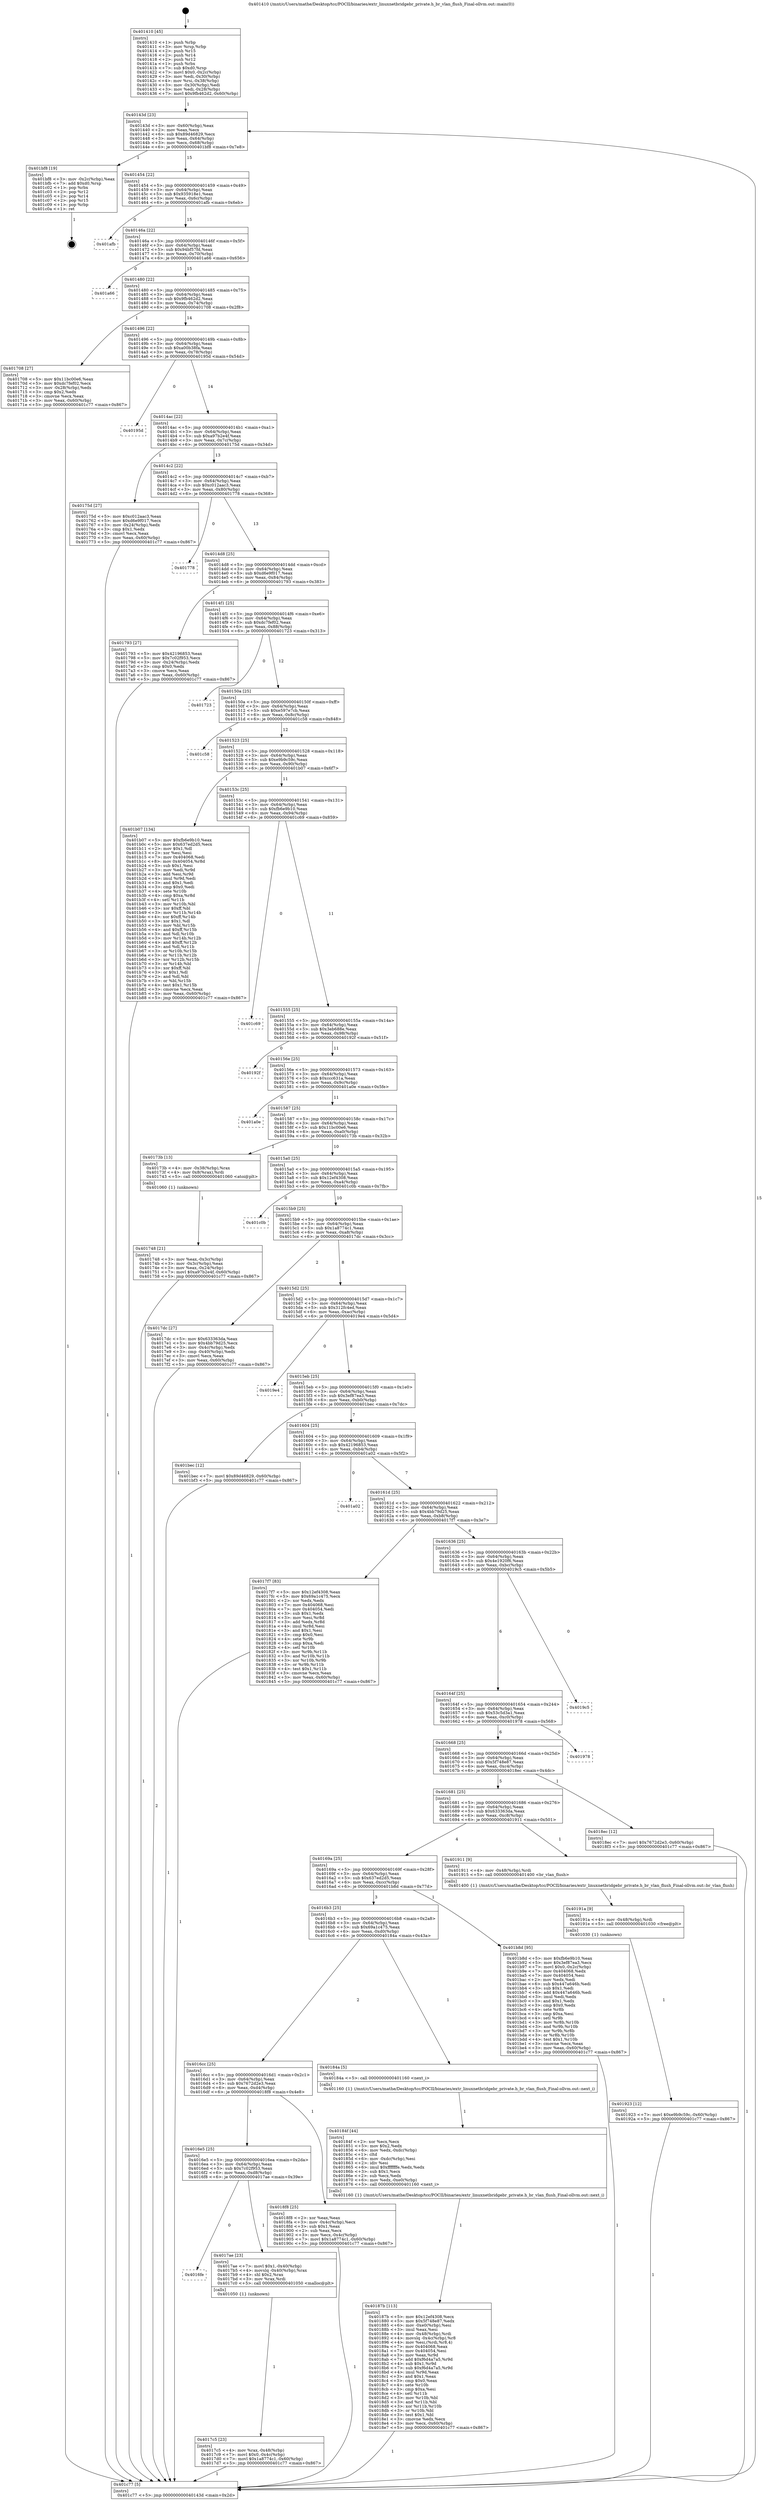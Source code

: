 digraph "0x401410" {
  label = "0x401410 (/mnt/c/Users/mathe/Desktop/tcc/POCII/binaries/extr_linuxnetbridgebr_private.h_br_vlan_flush_Final-ollvm.out::main(0))"
  labelloc = "t"
  node[shape=record]

  Entry [label="",width=0.3,height=0.3,shape=circle,fillcolor=black,style=filled]
  "0x40143d" [label="{
     0x40143d [23]\l
     | [instrs]\l
     &nbsp;&nbsp;0x40143d \<+3\>: mov -0x60(%rbp),%eax\l
     &nbsp;&nbsp;0x401440 \<+2\>: mov %eax,%ecx\l
     &nbsp;&nbsp;0x401442 \<+6\>: sub $0x89d46829,%ecx\l
     &nbsp;&nbsp;0x401448 \<+3\>: mov %eax,-0x64(%rbp)\l
     &nbsp;&nbsp;0x40144b \<+3\>: mov %ecx,-0x68(%rbp)\l
     &nbsp;&nbsp;0x40144e \<+6\>: je 0000000000401bf8 \<main+0x7e8\>\l
  }"]
  "0x401bf8" [label="{
     0x401bf8 [19]\l
     | [instrs]\l
     &nbsp;&nbsp;0x401bf8 \<+3\>: mov -0x2c(%rbp),%eax\l
     &nbsp;&nbsp;0x401bfb \<+7\>: add $0xd0,%rsp\l
     &nbsp;&nbsp;0x401c02 \<+1\>: pop %rbx\l
     &nbsp;&nbsp;0x401c03 \<+2\>: pop %r12\l
     &nbsp;&nbsp;0x401c05 \<+2\>: pop %r14\l
     &nbsp;&nbsp;0x401c07 \<+2\>: pop %r15\l
     &nbsp;&nbsp;0x401c09 \<+1\>: pop %rbp\l
     &nbsp;&nbsp;0x401c0a \<+1\>: ret\l
  }"]
  "0x401454" [label="{
     0x401454 [22]\l
     | [instrs]\l
     &nbsp;&nbsp;0x401454 \<+5\>: jmp 0000000000401459 \<main+0x49\>\l
     &nbsp;&nbsp;0x401459 \<+3\>: mov -0x64(%rbp),%eax\l
     &nbsp;&nbsp;0x40145c \<+5\>: sub $0x935918e1,%eax\l
     &nbsp;&nbsp;0x401461 \<+3\>: mov %eax,-0x6c(%rbp)\l
     &nbsp;&nbsp;0x401464 \<+6\>: je 0000000000401afb \<main+0x6eb\>\l
  }"]
  Exit [label="",width=0.3,height=0.3,shape=circle,fillcolor=black,style=filled,peripheries=2]
  "0x401afb" [label="{
     0x401afb\l
  }", style=dashed]
  "0x40146a" [label="{
     0x40146a [22]\l
     | [instrs]\l
     &nbsp;&nbsp;0x40146a \<+5\>: jmp 000000000040146f \<main+0x5f\>\l
     &nbsp;&nbsp;0x40146f \<+3\>: mov -0x64(%rbp),%eax\l
     &nbsp;&nbsp;0x401472 \<+5\>: sub $0x94bf57fd,%eax\l
     &nbsp;&nbsp;0x401477 \<+3\>: mov %eax,-0x70(%rbp)\l
     &nbsp;&nbsp;0x40147a \<+6\>: je 0000000000401a66 \<main+0x656\>\l
  }"]
  "0x401923" [label="{
     0x401923 [12]\l
     | [instrs]\l
     &nbsp;&nbsp;0x401923 \<+7\>: movl $0xe9b9c59c,-0x60(%rbp)\l
     &nbsp;&nbsp;0x40192a \<+5\>: jmp 0000000000401c77 \<main+0x867\>\l
  }"]
  "0x401a66" [label="{
     0x401a66\l
  }", style=dashed]
  "0x401480" [label="{
     0x401480 [22]\l
     | [instrs]\l
     &nbsp;&nbsp;0x401480 \<+5\>: jmp 0000000000401485 \<main+0x75\>\l
     &nbsp;&nbsp;0x401485 \<+3\>: mov -0x64(%rbp),%eax\l
     &nbsp;&nbsp;0x401488 \<+5\>: sub $0x9fb462d2,%eax\l
     &nbsp;&nbsp;0x40148d \<+3\>: mov %eax,-0x74(%rbp)\l
     &nbsp;&nbsp;0x401490 \<+6\>: je 0000000000401708 \<main+0x2f8\>\l
  }"]
  "0x40191a" [label="{
     0x40191a [9]\l
     | [instrs]\l
     &nbsp;&nbsp;0x40191a \<+4\>: mov -0x48(%rbp),%rdi\l
     &nbsp;&nbsp;0x40191e \<+5\>: call 0000000000401030 \<free@plt\>\l
     | [calls]\l
     &nbsp;&nbsp;0x401030 \{1\} (unknown)\l
  }"]
  "0x401708" [label="{
     0x401708 [27]\l
     | [instrs]\l
     &nbsp;&nbsp;0x401708 \<+5\>: mov $0x11bc00e6,%eax\l
     &nbsp;&nbsp;0x40170d \<+5\>: mov $0xdc7fef02,%ecx\l
     &nbsp;&nbsp;0x401712 \<+3\>: mov -0x28(%rbp),%edx\l
     &nbsp;&nbsp;0x401715 \<+3\>: cmp $0x2,%edx\l
     &nbsp;&nbsp;0x401718 \<+3\>: cmovne %ecx,%eax\l
     &nbsp;&nbsp;0x40171b \<+3\>: mov %eax,-0x60(%rbp)\l
     &nbsp;&nbsp;0x40171e \<+5\>: jmp 0000000000401c77 \<main+0x867\>\l
  }"]
  "0x401496" [label="{
     0x401496 [22]\l
     | [instrs]\l
     &nbsp;&nbsp;0x401496 \<+5\>: jmp 000000000040149b \<main+0x8b\>\l
     &nbsp;&nbsp;0x40149b \<+3\>: mov -0x64(%rbp),%eax\l
     &nbsp;&nbsp;0x40149e \<+5\>: sub $0xa00b38fa,%eax\l
     &nbsp;&nbsp;0x4014a3 \<+3\>: mov %eax,-0x78(%rbp)\l
     &nbsp;&nbsp;0x4014a6 \<+6\>: je 000000000040195d \<main+0x54d\>\l
  }"]
  "0x401c77" [label="{
     0x401c77 [5]\l
     | [instrs]\l
     &nbsp;&nbsp;0x401c77 \<+5\>: jmp 000000000040143d \<main+0x2d\>\l
  }"]
  "0x401410" [label="{
     0x401410 [45]\l
     | [instrs]\l
     &nbsp;&nbsp;0x401410 \<+1\>: push %rbp\l
     &nbsp;&nbsp;0x401411 \<+3\>: mov %rsp,%rbp\l
     &nbsp;&nbsp;0x401414 \<+2\>: push %r15\l
     &nbsp;&nbsp;0x401416 \<+2\>: push %r14\l
     &nbsp;&nbsp;0x401418 \<+2\>: push %r12\l
     &nbsp;&nbsp;0x40141a \<+1\>: push %rbx\l
     &nbsp;&nbsp;0x40141b \<+7\>: sub $0xd0,%rsp\l
     &nbsp;&nbsp;0x401422 \<+7\>: movl $0x0,-0x2c(%rbp)\l
     &nbsp;&nbsp;0x401429 \<+3\>: mov %edi,-0x30(%rbp)\l
     &nbsp;&nbsp;0x40142c \<+4\>: mov %rsi,-0x38(%rbp)\l
     &nbsp;&nbsp;0x401430 \<+3\>: mov -0x30(%rbp),%edi\l
     &nbsp;&nbsp;0x401433 \<+3\>: mov %edi,-0x28(%rbp)\l
     &nbsp;&nbsp;0x401436 \<+7\>: movl $0x9fb462d2,-0x60(%rbp)\l
  }"]
  "0x40187b" [label="{
     0x40187b [113]\l
     | [instrs]\l
     &nbsp;&nbsp;0x40187b \<+5\>: mov $0x12ef4308,%ecx\l
     &nbsp;&nbsp;0x401880 \<+5\>: mov $0x5f748e87,%edx\l
     &nbsp;&nbsp;0x401885 \<+6\>: mov -0xe0(%rbp),%esi\l
     &nbsp;&nbsp;0x40188b \<+3\>: imul %eax,%esi\l
     &nbsp;&nbsp;0x40188e \<+4\>: mov -0x48(%rbp),%rdi\l
     &nbsp;&nbsp;0x401892 \<+4\>: movslq -0x4c(%rbp),%r8\l
     &nbsp;&nbsp;0x401896 \<+4\>: mov %esi,(%rdi,%r8,4)\l
     &nbsp;&nbsp;0x40189a \<+7\>: mov 0x404068,%eax\l
     &nbsp;&nbsp;0x4018a1 \<+7\>: mov 0x404054,%esi\l
     &nbsp;&nbsp;0x4018a8 \<+3\>: mov %eax,%r9d\l
     &nbsp;&nbsp;0x4018ab \<+7\>: add $0xf6d4a7a5,%r9d\l
     &nbsp;&nbsp;0x4018b2 \<+4\>: sub $0x1,%r9d\l
     &nbsp;&nbsp;0x4018b6 \<+7\>: sub $0xf6d4a7a5,%r9d\l
     &nbsp;&nbsp;0x4018bd \<+4\>: imul %r9d,%eax\l
     &nbsp;&nbsp;0x4018c1 \<+3\>: and $0x1,%eax\l
     &nbsp;&nbsp;0x4018c4 \<+3\>: cmp $0x0,%eax\l
     &nbsp;&nbsp;0x4018c7 \<+4\>: sete %r10b\l
     &nbsp;&nbsp;0x4018cb \<+3\>: cmp $0xa,%esi\l
     &nbsp;&nbsp;0x4018ce \<+4\>: setl %r11b\l
     &nbsp;&nbsp;0x4018d2 \<+3\>: mov %r10b,%bl\l
     &nbsp;&nbsp;0x4018d5 \<+3\>: and %r11b,%bl\l
     &nbsp;&nbsp;0x4018d8 \<+3\>: xor %r11b,%r10b\l
     &nbsp;&nbsp;0x4018db \<+3\>: or %r10b,%bl\l
     &nbsp;&nbsp;0x4018de \<+3\>: test $0x1,%bl\l
     &nbsp;&nbsp;0x4018e1 \<+3\>: cmovne %edx,%ecx\l
     &nbsp;&nbsp;0x4018e4 \<+3\>: mov %ecx,-0x60(%rbp)\l
     &nbsp;&nbsp;0x4018e7 \<+5\>: jmp 0000000000401c77 \<main+0x867\>\l
  }"]
  "0x40195d" [label="{
     0x40195d\l
  }", style=dashed]
  "0x4014ac" [label="{
     0x4014ac [22]\l
     | [instrs]\l
     &nbsp;&nbsp;0x4014ac \<+5\>: jmp 00000000004014b1 \<main+0xa1\>\l
     &nbsp;&nbsp;0x4014b1 \<+3\>: mov -0x64(%rbp),%eax\l
     &nbsp;&nbsp;0x4014b4 \<+5\>: sub $0xa97b2e4f,%eax\l
     &nbsp;&nbsp;0x4014b9 \<+3\>: mov %eax,-0x7c(%rbp)\l
     &nbsp;&nbsp;0x4014bc \<+6\>: je 000000000040175d \<main+0x34d\>\l
  }"]
  "0x40184f" [label="{
     0x40184f [44]\l
     | [instrs]\l
     &nbsp;&nbsp;0x40184f \<+2\>: xor %ecx,%ecx\l
     &nbsp;&nbsp;0x401851 \<+5\>: mov $0x2,%edx\l
     &nbsp;&nbsp;0x401856 \<+6\>: mov %edx,-0xdc(%rbp)\l
     &nbsp;&nbsp;0x40185c \<+1\>: cltd\l
     &nbsp;&nbsp;0x40185d \<+6\>: mov -0xdc(%rbp),%esi\l
     &nbsp;&nbsp;0x401863 \<+2\>: idiv %esi\l
     &nbsp;&nbsp;0x401865 \<+6\>: imul $0xfffffffe,%edx,%edx\l
     &nbsp;&nbsp;0x40186b \<+3\>: sub $0x1,%ecx\l
     &nbsp;&nbsp;0x40186e \<+2\>: sub %ecx,%edx\l
     &nbsp;&nbsp;0x401870 \<+6\>: mov %edx,-0xe0(%rbp)\l
     &nbsp;&nbsp;0x401876 \<+5\>: call 0000000000401160 \<next_i\>\l
     | [calls]\l
     &nbsp;&nbsp;0x401160 \{1\} (/mnt/c/Users/mathe/Desktop/tcc/POCII/binaries/extr_linuxnetbridgebr_private.h_br_vlan_flush_Final-ollvm.out::next_i)\l
  }"]
  "0x40175d" [label="{
     0x40175d [27]\l
     | [instrs]\l
     &nbsp;&nbsp;0x40175d \<+5\>: mov $0xc012aac3,%eax\l
     &nbsp;&nbsp;0x401762 \<+5\>: mov $0xd6e9f017,%ecx\l
     &nbsp;&nbsp;0x401767 \<+3\>: mov -0x24(%rbp),%edx\l
     &nbsp;&nbsp;0x40176a \<+3\>: cmp $0x1,%edx\l
     &nbsp;&nbsp;0x40176d \<+3\>: cmovl %ecx,%eax\l
     &nbsp;&nbsp;0x401770 \<+3\>: mov %eax,-0x60(%rbp)\l
     &nbsp;&nbsp;0x401773 \<+5\>: jmp 0000000000401c77 \<main+0x867\>\l
  }"]
  "0x4014c2" [label="{
     0x4014c2 [22]\l
     | [instrs]\l
     &nbsp;&nbsp;0x4014c2 \<+5\>: jmp 00000000004014c7 \<main+0xb7\>\l
     &nbsp;&nbsp;0x4014c7 \<+3\>: mov -0x64(%rbp),%eax\l
     &nbsp;&nbsp;0x4014ca \<+5\>: sub $0xc012aac3,%eax\l
     &nbsp;&nbsp;0x4014cf \<+3\>: mov %eax,-0x80(%rbp)\l
     &nbsp;&nbsp;0x4014d2 \<+6\>: je 0000000000401778 \<main+0x368\>\l
  }"]
  "0x4017c5" [label="{
     0x4017c5 [23]\l
     | [instrs]\l
     &nbsp;&nbsp;0x4017c5 \<+4\>: mov %rax,-0x48(%rbp)\l
     &nbsp;&nbsp;0x4017c9 \<+7\>: movl $0x0,-0x4c(%rbp)\l
     &nbsp;&nbsp;0x4017d0 \<+7\>: movl $0x1a8774c1,-0x60(%rbp)\l
     &nbsp;&nbsp;0x4017d7 \<+5\>: jmp 0000000000401c77 \<main+0x867\>\l
  }"]
  "0x401778" [label="{
     0x401778\l
  }", style=dashed]
  "0x4014d8" [label="{
     0x4014d8 [25]\l
     | [instrs]\l
     &nbsp;&nbsp;0x4014d8 \<+5\>: jmp 00000000004014dd \<main+0xcd\>\l
     &nbsp;&nbsp;0x4014dd \<+3\>: mov -0x64(%rbp),%eax\l
     &nbsp;&nbsp;0x4014e0 \<+5\>: sub $0xd6e9f017,%eax\l
     &nbsp;&nbsp;0x4014e5 \<+6\>: mov %eax,-0x84(%rbp)\l
     &nbsp;&nbsp;0x4014eb \<+6\>: je 0000000000401793 \<main+0x383\>\l
  }"]
  "0x4016fe" [label="{
     0x4016fe\l
  }", style=dashed]
  "0x401793" [label="{
     0x401793 [27]\l
     | [instrs]\l
     &nbsp;&nbsp;0x401793 \<+5\>: mov $0x42196853,%eax\l
     &nbsp;&nbsp;0x401798 \<+5\>: mov $0x7c02f953,%ecx\l
     &nbsp;&nbsp;0x40179d \<+3\>: mov -0x24(%rbp),%edx\l
     &nbsp;&nbsp;0x4017a0 \<+3\>: cmp $0x0,%edx\l
     &nbsp;&nbsp;0x4017a3 \<+3\>: cmove %ecx,%eax\l
     &nbsp;&nbsp;0x4017a6 \<+3\>: mov %eax,-0x60(%rbp)\l
     &nbsp;&nbsp;0x4017a9 \<+5\>: jmp 0000000000401c77 \<main+0x867\>\l
  }"]
  "0x4014f1" [label="{
     0x4014f1 [25]\l
     | [instrs]\l
     &nbsp;&nbsp;0x4014f1 \<+5\>: jmp 00000000004014f6 \<main+0xe6\>\l
     &nbsp;&nbsp;0x4014f6 \<+3\>: mov -0x64(%rbp),%eax\l
     &nbsp;&nbsp;0x4014f9 \<+5\>: sub $0xdc7fef02,%eax\l
     &nbsp;&nbsp;0x4014fe \<+6\>: mov %eax,-0x88(%rbp)\l
     &nbsp;&nbsp;0x401504 \<+6\>: je 0000000000401723 \<main+0x313\>\l
  }"]
  "0x4017ae" [label="{
     0x4017ae [23]\l
     | [instrs]\l
     &nbsp;&nbsp;0x4017ae \<+7\>: movl $0x1,-0x40(%rbp)\l
     &nbsp;&nbsp;0x4017b5 \<+4\>: movslq -0x40(%rbp),%rax\l
     &nbsp;&nbsp;0x4017b9 \<+4\>: shl $0x2,%rax\l
     &nbsp;&nbsp;0x4017bd \<+3\>: mov %rax,%rdi\l
     &nbsp;&nbsp;0x4017c0 \<+5\>: call 0000000000401050 \<malloc@plt\>\l
     | [calls]\l
     &nbsp;&nbsp;0x401050 \{1\} (unknown)\l
  }"]
  "0x401723" [label="{
     0x401723\l
  }", style=dashed]
  "0x40150a" [label="{
     0x40150a [25]\l
     | [instrs]\l
     &nbsp;&nbsp;0x40150a \<+5\>: jmp 000000000040150f \<main+0xff\>\l
     &nbsp;&nbsp;0x40150f \<+3\>: mov -0x64(%rbp),%eax\l
     &nbsp;&nbsp;0x401512 \<+5\>: sub $0xe597e7cb,%eax\l
     &nbsp;&nbsp;0x401517 \<+6\>: mov %eax,-0x8c(%rbp)\l
     &nbsp;&nbsp;0x40151d \<+6\>: je 0000000000401c58 \<main+0x848\>\l
  }"]
  "0x4016e5" [label="{
     0x4016e5 [25]\l
     | [instrs]\l
     &nbsp;&nbsp;0x4016e5 \<+5\>: jmp 00000000004016ea \<main+0x2da\>\l
     &nbsp;&nbsp;0x4016ea \<+3\>: mov -0x64(%rbp),%eax\l
     &nbsp;&nbsp;0x4016ed \<+5\>: sub $0x7c02f953,%eax\l
     &nbsp;&nbsp;0x4016f2 \<+6\>: mov %eax,-0xd8(%rbp)\l
     &nbsp;&nbsp;0x4016f8 \<+6\>: je 00000000004017ae \<main+0x39e\>\l
  }"]
  "0x401c58" [label="{
     0x401c58\l
  }", style=dashed]
  "0x401523" [label="{
     0x401523 [25]\l
     | [instrs]\l
     &nbsp;&nbsp;0x401523 \<+5\>: jmp 0000000000401528 \<main+0x118\>\l
     &nbsp;&nbsp;0x401528 \<+3\>: mov -0x64(%rbp),%eax\l
     &nbsp;&nbsp;0x40152b \<+5\>: sub $0xe9b9c59c,%eax\l
     &nbsp;&nbsp;0x401530 \<+6\>: mov %eax,-0x90(%rbp)\l
     &nbsp;&nbsp;0x401536 \<+6\>: je 0000000000401b07 \<main+0x6f7\>\l
  }"]
  "0x4018f8" [label="{
     0x4018f8 [25]\l
     | [instrs]\l
     &nbsp;&nbsp;0x4018f8 \<+2\>: xor %eax,%eax\l
     &nbsp;&nbsp;0x4018fa \<+3\>: mov -0x4c(%rbp),%ecx\l
     &nbsp;&nbsp;0x4018fd \<+3\>: sub $0x1,%eax\l
     &nbsp;&nbsp;0x401900 \<+2\>: sub %eax,%ecx\l
     &nbsp;&nbsp;0x401902 \<+3\>: mov %ecx,-0x4c(%rbp)\l
     &nbsp;&nbsp;0x401905 \<+7\>: movl $0x1a8774c1,-0x60(%rbp)\l
     &nbsp;&nbsp;0x40190c \<+5\>: jmp 0000000000401c77 \<main+0x867\>\l
  }"]
  "0x401b07" [label="{
     0x401b07 [134]\l
     | [instrs]\l
     &nbsp;&nbsp;0x401b07 \<+5\>: mov $0xfb6e9b10,%eax\l
     &nbsp;&nbsp;0x401b0c \<+5\>: mov $0x637ed2d5,%ecx\l
     &nbsp;&nbsp;0x401b11 \<+2\>: mov $0x1,%dl\l
     &nbsp;&nbsp;0x401b13 \<+2\>: xor %esi,%esi\l
     &nbsp;&nbsp;0x401b15 \<+7\>: mov 0x404068,%edi\l
     &nbsp;&nbsp;0x401b1c \<+8\>: mov 0x404054,%r8d\l
     &nbsp;&nbsp;0x401b24 \<+3\>: sub $0x1,%esi\l
     &nbsp;&nbsp;0x401b27 \<+3\>: mov %edi,%r9d\l
     &nbsp;&nbsp;0x401b2a \<+3\>: add %esi,%r9d\l
     &nbsp;&nbsp;0x401b2d \<+4\>: imul %r9d,%edi\l
     &nbsp;&nbsp;0x401b31 \<+3\>: and $0x1,%edi\l
     &nbsp;&nbsp;0x401b34 \<+3\>: cmp $0x0,%edi\l
     &nbsp;&nbsp;0x401b37 \<+4\>: sete %r10b\l
     &nbsp;&nbsp;0x401b3b \<+4\>: cmp $0xa,%r8d\l
     &nbsp;&nbsp;0x401b3f \<+4\>: setl %r11b\l
     &nbsp;&nbsp;0x401b43 \<+3\>: mov %r10b,%bl\l
     &nbsp;&nbsp;0x401b46 \<+3\>: xor $0xff,%bl\l
     &nbsp;&nbsp;0x401b49 \<+3\>: mov %r11b,%r14b\l
     &nbsp;&nbsp;0x401b4c \<+4\>: xor $0xff,%r14b\l
     &nbsp;&nbsp;0x401b50 \<+3\>: xor $0x1,%dl\l
     &nbsp;&nbsp;0x401b53 \<+3\>: mov %bl,%r15b\l
     &nbsp;&nbsp;0x401b56 \<+4\>: and $0xff,%r15b\l
     &nbsp;&nbsp;0x401b5a \<+3\>: and %dl,%r10b\l
     &nbsp;&nbsp;0x401b5d \<+3\>: mov %r14b,%r12b\l
     &nbsp;&nbsp;0x401b60 \<+4\>: and $0xff,%r12b\l
     &nbsp;&nbsp;0x401b64 \<+3\>: and %dl,%r11b\l
     &nbsp;&nbsp;0x401b67 \<+3\>: or %r10b,%r15b\l
     &nbsp;&nbsp;0x401b6a \<+3\>: or %r11b,%r12b\l
     &nbsp;&nbsp;0x401b6d \<+3\>: xor %r12b,%r15b\l
     &nbsp;&nbsp;0x401b70 \<+3\>: or %r14b,%bl\l
     &nbsp;&nbsp;0x401b73 \<+3\>: xor $0xff,%bl\l
     &nbsp;&nbsp;0x401b76 \<+3\>: or $0x1,%dl\l
     &nbsp;&nbsp;0x401b79 \<+2\>: and %dl,%bl\l
     &nbsp;&nbsp;0x401b7b \<+3\>: or %bl,%r15b\l
     &nbsp;&nbsp;0x401b7e \<+4\>: test $0x1,%r15b\l
     &nbsp;&nbsp;0x401b82 \<+3\>: cmovne %ecx,%eax\l
     &nbsp;&nbsp;0x401b85 \<+3\>: mov %eax,-0x60(%rbp)\l
     &nbsp;&nbsp;0x401b88 \<+5\>: jmp 0000000000401c77 \<main+0x867\>\l
  }"]
  "0x40153c" [label="{
     0x40153c [25]\l
     | [instrs]\l
     &nbsp;&nbsp;0x40153c \<+5\>: jmp 0000000000401541 \<main+0x131\>\l
     &nbsp;&nbsp;0x401541 \<+3\>: mov -0x64(%rbp),%eax\l
     &nbsp;&nbsp;0x401544 \<+5\>: sub $0xfb6e9b10,%eax\l
     &nbsp;&nbsp;0x401549 \<+6\>: mov %eax,-0x94(%rbp)\l
     &nbsp;&nbsp;0x40154f \<+6\>: je 0000000000401c69 \<main+0x859\>\l
  }"]
  "0x4016cc" [label="{
     0x4016cc [25]\l
     | [instrs]\l
     &nbsp;&nbsp;0x4016cc \<+5\>: jmp 00000000004016d1 \<main+0x2c1\>\l
     &nbsp;&nbsp;0x4016d1 \<+3\>: mov -0x64(%rbp),%eax\l
     &nbsp;&nbsp;0x4016d4 \<+5\>: sub $0x7672d2e3,%eax\l
     &nbsp;&nbsp;0x4016d9 \<+6\>: mov %eax,-0xd4(%rbp)\l
     &nbsp;&nbsp;0x4016df \<+6\>: je 00000000004018f8 \<main+0x4e8\>\l
  }"]
  "0x401c69" [label="{
     0x401c69\l
  }", style=dashed]
  "0x401555" [label="{
     0x401555 [25]\l
     | [instrs]\l
     &nbsp;&nbsp;0x401555 \<+5\>: jmp 000000000040155a \<main+0x14a\>\l
     &nbsp;&nbsp;0x40155a \<+3\>: mov -0x64(%rbp),%eax\l
     &nbsp;&nbsp;0x40155d \<+5\>: sub $0x3eb688e,%eax\l
     &nbsp;&nbsp;0x401562 \<+6\>: mov %eax,-0x98(%rbp)\l
     &nbsp;&nbsp;0x401568 \<+6\>: je 000000000040192f \<main+0x51f\>\l
  }"]
  "0x40184a" [label="{
     0x40184a [5]\l
     | [instrs]\l
     &nbsp;&nbsp;0x40184a \<+5\>: call 0000000000401160 \<next_i\>\l
     | [calls]\l
     &nbsp;&nbsp;0x401160 \{1\} (/mnt/c/Users/mathe/Desktop/tcc/POCII/binaries/extr_linuxnetbridgebr_private.h_br_vlan_flush_Final-ollvm.out::next_i)\l
  }"]
  "0x40192f" [label="{
     0x40192f\l
  }", style=dashed]
  "0x40156e" [label="{
     0x40156e [25]\l
     | [instrs]\l
     &nbsp;&nbsp;0x40156e \<+5\>: jmp 0000000000401573 \<main+0x163\>\l
     &nbsp;&nbsp;0x401573 \<+3\>: mov -0x64(%rbp),%eax\l
     &nbsp;&nbsp;0x401576 \<+5\>: sub $0xccc631a,%eax\l
     &nbsp;&nbsp;0x40157b \<+6\>: mov %eax,-0x9c(%rbp)\l
     &nbsp;&nbsp;0x401581 \<+6\>: je 0000000000401a0e \<main+0x5fe\>\l
  }"]
  "0x4016b3" [label="{
     0x4016b3 [25]\l
     | [instrs]\l
     &nbsp;&nbsp;0x4016b3 \<+5\>: jmp 00000000004016b8 \<main+0x2a8\>\l
     &nbsp;&nbsp;0x4016b8 \<+3\>: mov -0x64(%rbp),%eax\l
     &nbsp;&nbsp;0x4016bb \<+5\>: sub $0x69a1c475,%eax\l
     &nbsp;&nbsp;0x4016c0 \<+6\>: mov %eax,-0xd0(%rbp)\l
     &nbsp;&nbsp;0x4016c6 \<+6\>: je 000000000040184a \<main+0x43a\>\l
  }"]
  "0x401a0e" [label="{
     0x401a0e\l
  }", style=dashed]
  "0x401587" [label="{
     0x401587 [25]\l
     | [instrs]\l
     &nbsp;&nbsp;0x401587 \<+5\>: jmp 000000000040158c \<main+0x17c\>\l
     &nbsp;&nbsp;0x40158c \<+3\>: mov -0x64(%rbp),%eax\l
     &nbsp;&nbsp;0x40158f \<+5\>: sub $0x11bc00e6,%eax\l
     &nbsp;&nbsp;0x401594 \<+6\>: mov %eax,-0xa0(%rbp)\l
     &nbsp;&nbsp;0x40159a \<+6\>: je 000000000040173b \<main+0x32b\>\l
  }"]
  "0x401b8d" [label="{
     0x401b8d [95]\l
     | [instrs]\l
     &nbsp;&nbsp;0x401b8d \<+5\>: mov $0xfb6e9b10,%eax\l
     &nbsp;&nbsp;0x401b92 \<+5\>: mov $0x3ef87ea3,%ecx\l
     &nbsp;&nbsp;0x401b97 \<+7\>: movl $0x0,-0x2c(%rbp)\l
     &nbsp;&nbsp;0x401b9e \<+7\>: mov 0x404068,%edx\l
     &nbsp;&nbsp;0x401ba5 \<+7\>: mov 0x404054,%esi\l
     &nbsp;&nbsp;0x401bac \<+2\>: mov %edx,%edi\l
     &nbsp;&nbsp;0x401bae \<+6\>: sub $0x447a646b,%edi\l
     &nbsp;&nbsp;0x401bb4 \<+3\>: sub $0x1,%edi\l
     &nbsp;&nbsp;0x401bb7 \<+6\>: add $0x447a646b,%edi\l
     &nbsp;&nbsp;0x401bbd \<+3\>: imul %edi,%edx\l
     &nbsp;&nbsp;0x401bc0 \<+3\>: and $0x1,%edx\l
     &nbsp;&nbsp;0x401bc3 \<+3\>: cmp $0x0,%edx\l
     &nbsp;&nbsp;0x401bc6 \<+4\>: sete %r8b\l
     &nbsp;&nbsp;0x401bca \<+3\>: cmp $0xa,%esi\l
     &nbsp;&nbsp;0x401bcd \<+4\>: setl %r9b\l
     &nbsp;&nbsp;0x401bd1 \<+3\>: mov %r8b,%r10b\l
     &nbsp;&nbsp;0x401bd4 \<+3\>: and %r9b,%r10b\l
     &nbsp;&nbsp;0x401bd7 \<+3\>: xor %r9b,%r8b\l
     &nbsp;&nbsp;0x401bda \<+3\>: or %r8b,%r10b\l
     &nbsp;&nbsp;0x401bdd \<+4\>: test $0x1,%r10b\l
     &nbsp;&nbsp;0x401be1 \<+3\>: cmovne %ecx,%eax\l
     &nbsp;&nbsp;0x401be4 \<+3\>: mov %eax,-0x60(%rbp)\l
     &nbsp;&nbsp;0x401be7 \<+5\>: jmp 0000000000401c77 \<main+0x867\>\l
  }"]
  "0x40173b" [label="{
     0x40173b [13]\l
     | [instrs]\l
     &nbsp;&nbsp;0x40173b \<+4\>: mov -0x38(%rbp),%rax\l
     &nbsp;&nbsp;0x40173f \<+4\>: mov 0x8(%rax),%rdi\l
     &nbsp;&nbsp;0x401743 \<+5\>: call 0000000000401060 \<atoi@plt\>\l
     | [calls]\l
     &nbsp;&nbsp;0x401060 \{1\} (unknown)\l
  }"]
  "0x4015a0" [label="{
     0x4015a0 [25]\l
     | [instrs]\l
     &nbsp;&nbsp;0x4015a0 \<+5\>: jmp 00000000004015a5 \<main+0x195\>\l
     &nbsp;&nbsp;0x4015a5 \<+3\>: mov -0x64(%rbp),%eax\l
     &nbsp;&nbsp;0x4015a8 \<+5\>: sub $0x12ef4308,%eax\l
     &nbsp;&nbsp;0x4015ad \<+6\>: mov %eax,-0xa4(%rbp)\l
     &nbsp;&nbsp;0x4015b3 \<+6\>: je 0000000000401c0b \<main+0x7fb\>\l
  }"]
  "0x401748" [label="{
     0x401748 [21]\l
     | [instrs]\l
     &nbsp;&nbsp;0x401748 \<+3\>: mov %eax,-0x3c(%rbp)\l
     &nbsp;&nbsp;0x40174b \<+3\>: mov -0x3c(%rbp),%eax\l
     &nbsp;&nbsp;0x40174e \<+3\>: mov %eax,-0x24(%rbp)\l
     &nbsp;&nbsp;0x401751 \<+7\>: movl $0xa97b2e4f,-0x60(%rbp)\l
     &nbsp;&nbsp;0x401758 \<+5\>: jmp 0000000000401c77 \<main+0x867\>\l
  }"]
  "0x40169a" [label="{
     0x40169a [25]\l
     | [instrs]\l
     &nbsp;&nbsp;0x40169a \<+5\>: jmp 000000000040169f \<main+0x28f\>\l
     &nbsp;&nbsp;0x40169f \<+3\>: mov -0x64(%rbp),%eax\l
     &nbsp;&nbsp;0x4016a2 \<+5\>: sub $0x637ed2d5,%eax\l
     &nbsp;&nbsp;0x4016a7 \<+6\>: mov %eax,-0xcc(%rbp)\l
     &nbsp;&nbsp;0x4016ad \<+6\>: je 0000000000401b8d \<main+0x77d\>\l
  }"]
  "0x401c0b" [label="{
     0x401c0b\l
  }", style=dashed]
  "0x4015b9" [label="{
     0x4015b9 [25]\l
     | [instrs]\l
     &nbsp;&nbsp;0x4015b9 \<+5\>: jmp 00000000004015be \<main+0x1ae\>\l
     &nbsp;&nbsp;0x4015be \<+3\>: mov -0x64(%rbp),%eax\l
     &nbsp;&nbsp;0x4015c1 \<+5\>: sub $0x1a8774c1,%eax\l
     &nbsp;&nbsp;0x4015c6 \<+6\>: mov %eax,-0xa8(%rbp)\l
     &nbsp;&nbsp;0x4015cc \<+6\>: je 00000000004017dc \<main+0x3cc\>\l
  }"]
  "0x401911" [label="{
     0x401911 [9]\l
     | [instrs]\l
     &nbsp;&nbsp;0x401911 \<+4\>: mov -0x48(%rbp),%rdi\l
     &nbsp;&nbsp;0x401915 \<+5\>: call 0000000000401400 \<br_vlan_flush\>\l
     | [calls]\l
     &nbsp;&nbsp;0x401400 \{1\} (/mnt/c/Users/mathe/Desktop/tcc/POCII/binaries/extr_linuxnetbridgebr_private.h_br_vlan_flush_Final-ollvm.out::br_vlan_flush)\l
  }"]
  "0x4017dc" [label="{
     0x4017dc [27]\l
     | [instrs]\l
     &nbsp;&nbsp;0x4017dc \<+5\>: mov $0x633363da,%eax\l
     &nbsp;&nbsp;0x4017e1 \<+5\>: mov $0x4bb79d25,%ecx\l
     &nbsp;&nbsp;0x4017e6 \<+3\>: mov -0x4c(%rbp),%edx\l
     &nbsp;&nbsp;0x4017e9 \<+3\>: cmp -0x40(%rbp),%edx\l
     &nbsp;&nbsp;0x4017ec \<+3\>: cmovl %ecx,%eax\l
     &nbsp;&nbsp;0x4017ef \<+3\>: mov %eax,-0x60(%rbp)\l
     &nbsp;&nbsp;0x4017f2 \<+5\>: jmp 0000000000401c77 \<main+0x867\>\l
  }"]
  "0x4015d2" [label="{
     0x4015d2 [25]\l
     | [instrs]\l
     &nbsp;&nbsp;0x4015d2 \<+5\>: jmp 00000000004015d7 \<main+0x1c7\>\l
     &nbsp;&nbsp;0x4015d7 \<+3\>: mov -0x64(%rbp),%eax\l
     &nbsp;&nbsp;0x4015da \<+5\>: sub $0x312fc4ed,%eax\l
     &nbsp;&nbsp;0x4015df \<+6\>: mov %eax,-0xac(%rbp)\l
     &nbsp;&nbsp;0x4015e5 \<+6\>: je 00000000004019e4 \<main+0x5d4\>\l
  }"]
  "0x401681" [label="{
     0x401681 [25]\l
     | [instrs]\l
     &nbsp;&nbsp;0x401681 \<+5\>: jmp 0000000000401686 \<main+0x276\>\l
     &nbsp;&nbsp;0x401686 \<+3\>: mov -0x64(%rbp),%eax\l
     &nbsp;&nbsp;0x401689 \<+5\>: sub $0x633363da,%eax\l
     &nbsp;&nbsp;0x40168e \<+6\>: mov %eax,-0xc8(%rbp)\l
     &nbsp;&nbsp;0x401694 \<+6\>: je 0000000000401911 \<main+0x501\>\l
  }"]
  "0x4019e4" [label="{
     0x4019e4\l
  }", style=dashed]
  "0x4015eb" [label="{
     0x4015eb [25]\l
     | [instrs]\l
     &nbsp;&nbsp;0x4015eb \<+5\>: jmp 00000000004015f0 \<main+0x1e0\>\l
     &nbsp;&nbsp;0x4015f0 \<+3\>: mov -0x64(%rbp),%eax\l
     &nbsp;&nbsp;0x4015f3 \<+5\>: sub $0x3ef87ea3,%eax\l
     &nbsp;&nbsp;0x4015f8 \<+6\>: mov %eax,-0xb0(%rbp)\l
     &nbsp;&nbsp;0x4015fe \<+6\>: je 0000000000401bec \<main+0x7dc\>\l
  }"]
  "0x4018ec" [label="{
     0x4018ec [12]\l
     | [instrs]\l
     &nbsp;&nbsp;0x4018ec \<+7\>: movl $0x7672d2e3,-0x60(%rbp)\l
     &nbsp;&nbsp;0x4018f3 \<+5\>: jmp 0000000000401c77 \<main+0x867\>\l
  }"]
  "0x401bec" [label="{
     0x401bec [12]\l
     | [instrs]\l
     &nbsp;&nbsp;0x401bec \<+7\>: movl $0x89d46829,-0x60(%rbp)\l
     &nbsp;&nbsp;0x401bf3 \<+5\>: jmp 0000000000401c77 \<main+0x867\>\l
  }"]
  "0x401604" [label="{
     0x401604 [25]\l
     | [instrs]\l
     &nbsp;&nbsp;0x401604 \<+5\>: jmp 0000000000401609 \<main+0x1f9\>\l
     &nbsp;&nbsp;0x401609 \<+3\>: mov -0x64(%rbp),%eax\l
     &nbsp;&nbsp;0x40160c \<+5\>: sub $0x42196853,%eax\l
     &nbsp;&nbsp;0x401611 \<+6\>: mov %eax,-0xb4(%rbp)\l
     &nbsp;&nbsp;0x401617 \<+6\>: je 0000000000401a02 \<main+0x5f2\>\l
  }"]
  "0x401668" [label="{
     0x401668 [25]\l
     | [instrs]\l
     &nbsp;&nbsp;0x401668 \<+5\>: jmp 000000000040166d \<main+0x25d\>\l
     &nbsp;&nbsp;0x40166d \<+3\>: mov -0x64(%rbp),%eax\l
     &nbsp;&nbsp;0x401670 \<+5\>: sub $0x5f748e87,%eax\l
     &nbsp;&nbsp;0x401675 \<+6\>: mov %eax,-0xc4(%rbp)\l
     &nbsp;&nbsp;0x40167b \<+6\>: je 00000000004018ec \<main+0x4dc\>\l
  }"]
  "0x401a02" [label="{
     0x401a02\l
  }", style=dashed]
  "0x40161d" [label="{
     0x40161d [25]\l
     | [instrs]\l
     &nbsp;&nbsp;0x40161d \<+5\>: jmp 0000000000401622 \<main+0x212\>\l
     &nbsp;&nbsp;0x401622 \<+3\>: mov -0x64(%rbp),%eax\l
     &nbsp;&nbsp;0x401625 \<+5\>: sub $0x4bb79d25,%eax\l
     &nbsp;&nbsp;0x40162a \<+6\>: mov %eax,-0xb8(%rbp)\l
     &nbsp;&nbsp;0x401630 \<+6\>: je 00000000004017f7 \<main+0x3e7\>\l
  }"]
  "0x401978" [label="{
     0x401978\l
  }", style=dashed]
  "0x4017f7" [label="{
     0x4017f7 [83]\l
     | [instrs]\l
     &nbsp;&nbsp;0x4017f7 \<+5\>: mov $0x12ef4308,%eax\l
     &nbsp;&nbsp;0x4017fc \<+5\>: mov $0x69a1c475,%ecx\l
     &nbsp;&nbsp;0x401801 \<+2\>: xor %edx,%edx\l
     &nbsp;&nbsp;0x401803 \<+7\>: mov 0x404068,%esi\l
     &nbsp;&nbsp;0x40180a \<+7\>: mov 0x404054,%edi\l
     &nbsp;&nbsp;0x401811 \<+3\>: sub $0x1,%edx\l
     &nbsp;&nbsp;0x401814 \<+3\>: mov %esi,%r8d\l
     &nbsp;&nbsp;0x401817 \<+3\>: add %edx,%r8d\l
     &nbsp;&nbsp;0x40181a \<+4\>: imul %r8d,%esi\l
     &nbsp;&nbsp;0x40181e \<+3\>: and $0x1,%esi\l
     &nbsp;&nbsp;0x401821 \<+3\>: cmp $0x0,%esi\l
     &nbsp;&nbsp;0x401824 \<+4\>: sete %r9b\l
     &nbsp;&nbsp;0x401828 \<+3\>: cmp $0xa,%edi\l
     &nbsp;&nbsp;0x40182b \<+4\>: setl %r10b\l
     &nbsp;&nbsp;0x40182f \<+3\>: mov %r9b,%r11b\l
     &nbsp;&nbsp;0x401832 \<+3\>: and %r10b,%r11b\l
     &nbsp;&nbsp;0x401835 \<+3\>: xor %r10b,%r9b\l
     &nbsp;&nbsp;0x401838 \<+3\>: or %r9b,%r11b\l
     &nbsp;&nbsp;0x40183b \<+4\>: test $0x1,%r11b\l
     &nbsp;&nbsp;0x40183f \<+3\>: cmovne %ecx,%eax\l
     &nbsp;&nbsp;0x401842 \<+3\>: mov %eax,-0x60(%rbp)\l
     &nbsp;&nbsp;0x401845 \<+5\>: jmp 0000000000401c77 \<main+0x867\>\l
  }"]
  "0x401636" [label="{
     0x401636 [25]\l
     | [instrs]\l
     &nbsp;&nbsp;0x401636 \<+5\>: jmp 000000000040163b \<main+0x22b\>\l
     &nbsp;&nbsp;0x40163b \<+3\>: mov -0x64(%rbp),%eax\l
     &nbsp;&nbsp;0x40163e \<+5\>: sub $0x4e1920f6,%eax\l
     &nbsp;&nbsp;0x401643 \<+6\>: mov %eax,-0xbc(%rbp)\l
     &nbsp;&nbsp;0x401649 \<+6\>: je 00000000004019c5 \<main+0x5b5\>\l
  }"]
  "0x40164f" [label="{
     0x40164f [25]\l
     | [instrs]\l
     &nbsp;&nbsp;0x40164f \<+5\>: jmp 0000000000401654 \<main+0x244\>\l
     &nbsp;&nbsp;0x401654 \<+3\>: mov -0x64(%rbp),%eax\l
     &nbsp;&nbsp;0x401657 \<+5\>: sub $0x53c5d3a1,%eax\l
     &nbsp;&nbsp;0x40165c \<+6\>: mov %eax,-0xc0(%rbp)\l
     &nbsp;&nbsp;0x401662 \<+6\>: je 0000000000401978 \<main+0x568\>\l
  }"]
  "0x4019c5" [label="{
     0x4019c5\l
  }", style=dashed]
  Entry -> "0x401410" [label=" 1"]
  "0x40143d" -> "0x401bf8" [label=" 1"]
  "0x40143d" -> "0x401454" [label=" 15"]
  "0x401bf8" -> Exit [label=" 1"]
  "0x401454" -> "0x401afb" [label=" 0"]
  "0x401454" -> "0x40146a" [label=" 15"]
  "0x401bec" -> "0x401c77" [label=" 1"]
  "0x40146a" -> "0x401a66" [label=" 0"]
  "0x40146a" -> "0x401480" [label=" 15"]
  "0x401b8d" -> "0x401c77" [label=" 1"]
  "0x401480" -> "0x401708" [label=" 1"]
  "0x401480" -> "0x401496" [label=" 14"]
  "0x401708" -> "0x401c77" [label=" 1"]
  "0x401410" -> "0x40143d" [label=" 1"]
  "0x401c77" -> "0x40143d" [label=" 15"]
  "0x401b07" -> "0x401c77" [label=" 1"]
  "0x401496" -> "0x40195d" [label=" 0"]
  "0x401496" -> "0x4014ac" [label=" 14"]
  "0x401923" -> "0x401c77" [label=" 1"]
  "0x4014ac" -> "0x40175d" [label=" 1"]
  "0x4014ac" -> "0x4014c2" [label=" 13"]
  "0x40191a" -> "0x401923" [label=" 1"]
  "0x4014c2" -> "0x401778" [label=" 0"]
  "0x4014c2" -> "0x4014d8" [label=" 13"]
  "0x401911" -> "0x40191a" [label=" 1"]
  "0x4014d8" -> "0x401793" [label=" 1"]
  "0x4014d8" -> "0x4014f1" [label=" 12"]
  "0x4018f8" -> "0x401c77" [label=" 1"]
  "0x4014f1" -> "0x401723" [label=" 0"]
  "0x4014f1" -> "0x40150a" [label=" 12"]
  "0x4018ec" -> "0x401c77" [label=" 1"]
  "0x40150a" -> "0x401c58" [label=" 0"]
  "0x40150a" -> "0x401523" [label=" 12"]
  "0x40184f" -> "0x40187b" [label=" 1"]
  "0x401523" -> "0x401b07" [label=" 1"]
  "0x401523" -> "0x40153c" [label=" 11"]
  "0x40184a" -> "0x40184f" [label=" 1"]
  "0x40153c" -> "0x401c69" [label=" 0"]
  "0x40153c" -> "0x401555" [label=" 11"]
  "0x4017dc" -> "0x401c77" [label=" 2"]
  "0x401555" -> "0x40192f" [label=" 0"]
  "0x401555" -> "0x40156e" [label=" 11"]
  "0x4017c5" -> "0x401c77" [label=" 1"]
  "0x40156e" -> "0x401a0e" [label=" 0"]
  "0x40156e" -> "0x401587" [label=" 11"]
  "0x4016e5" -> "0x4016fe" [label=" 0"]
  "0x401587" -> "0x40173b" [label=" 1"]
  "0x401587" -> "0x4015a0" [label=" 10"]
  "0x40173b" -> "0x401748" [label=" 1"]
  "0x401748" -> "0x401c77" [label=" 1"]
  "0x40175d" -> "0x401c77" [label=" 1"]
  "0x401793" -> "0x401c77" [label=" 1"]
  "0x4016e5" -> "0x4017ae" [label=" 1"]
  "0x4015a0" -> "0x401c0b" [label=" 0"]
  "0x4015a0" -> "0x4015b9" [label=" 10"]
  "0x4016cc" -> "0x4016e5" [label=" 1"]
  "0x4015b9" -> "0x4017dc" [label=" 2"]
  "0x4015b9" -> "0x4015d2" [label=" 8"]
  "0x4016cc" -> "0x4018f8" [label=" 1"]
  "0x4015d2" -> "0x4019e4" [label=" 0"]
  "0x4015d2" -> "0x4015eb" [label=" 8"]
  "0x4016b3" -> "0x4016cc" [label=" 2"]
  "0x4015eb" -> "0x401bec" [label=" 1"]
  "0x4015eb" -> "0x401604" [label=" 7"]
  "0x4016b3" -> "0x40184a" [label=" 1"]
  "0x401604" -> "0x401a02" [label=" 0"]
  "0x401604" -> "0x40161d" [label=" 7"]
  "0x40169a" -> "0x4016b3" [label=" 3"]
  "0x40161d" -> "0x4017f7" [label=" 1"]
  "0x40161d" -> "0x401636" [label=" 6"]
  "0x40169a" -> "0x401b8d" [label=" 1"]
  "0x401636" -> "0x4019c5" [label=" 0"]
  "0x401636" -> "0x40164f" [label=" 6"]
  "0x40187b" -> "0x401c77" [label=" 1"]
  "0x40164f" -> "0x401978" [label=" 0"]
  "0x40164f" -> "0x401668" [label=" 6"]
  "0x4017ae" -> "0x4017c5" [label=" 1"]
  "0x401668" -> "0x4018ec" [label=" 1"]
  "0x401668" -> "0x401681" [label=" 5"]
  "0x4017f7" -> "0x401c77" [label=" 1"]
  "0x401681" -> "0x401911" [label=" 1"]
  "0x401681" -> "0x40169a" [label=" 4"]
}
